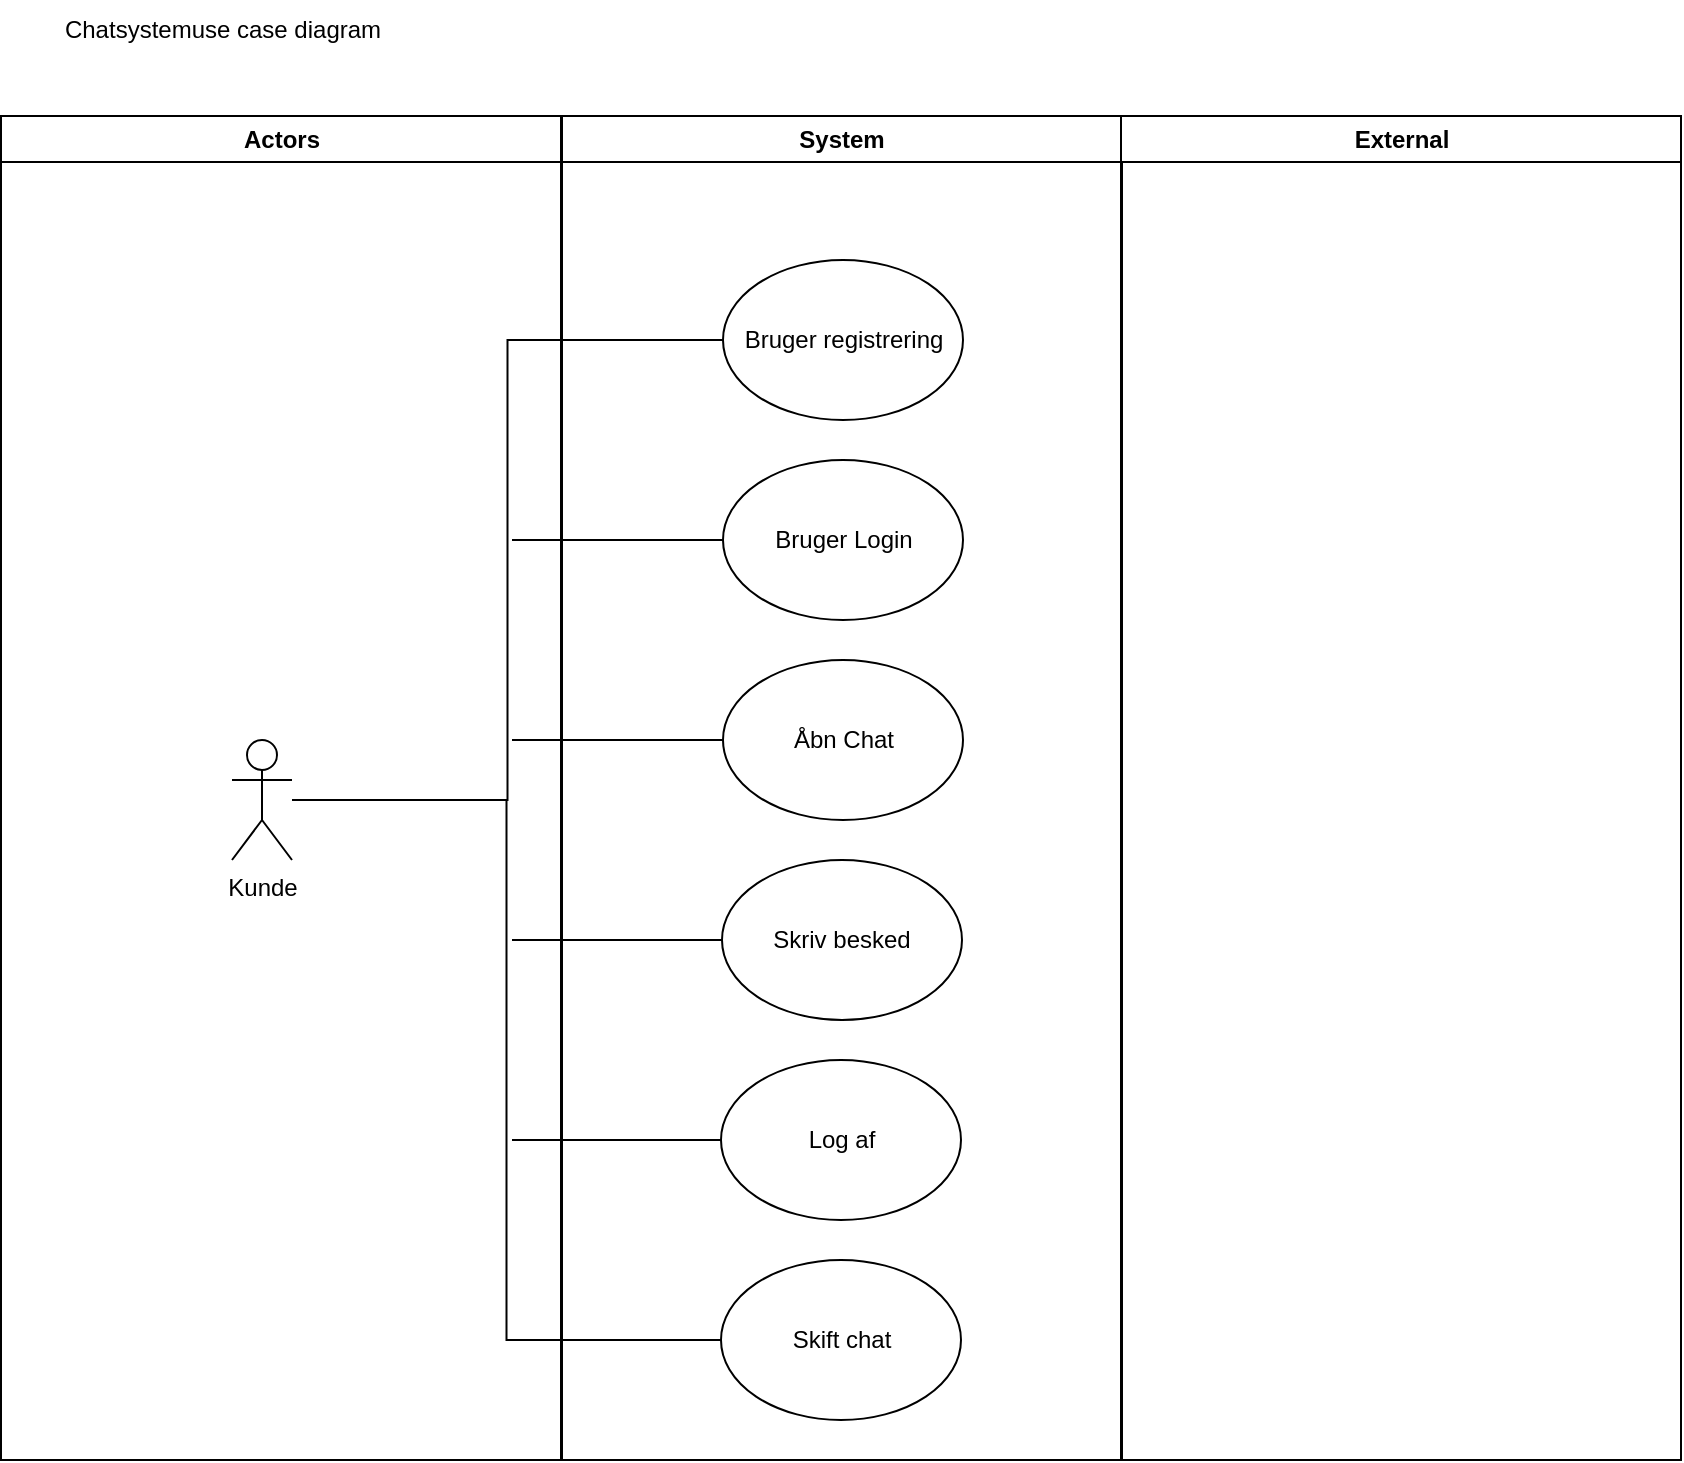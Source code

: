 <mxfile version="20.4.0" type="device"><diagram name="Page-1" id="e7e014a7-5840-1c2e-5031-d8a46d1fe8dd"><mxGraphModel dx="981" dy="494" grid="1" gridSize="10" guides="1" tooltips="1" connect="1" arrows="1" fold="1" page="1" pageScale="1" pageWidth="1169" pageHeight="826" background="none" math="0" shadow="0"><root><mxCell id="0"/><mxCell id="1" parent="0"/><mxCell id="2" value="Actors" style="swimlane;whiteSpace=wrap" parent="1" vertex="1"><mxGeometry x="164.5" y="128" width="280" height="672" as="geometry"/></mxCell><mxCell id="a1nUAU-ohPjCj3IdH5Zk-41" value="&lt;div&gt;Kunde&lt;/div&gt;" style="shape=umlActor;verticalLabelPosition=bottom;verticalAlign=top;html=1;outlineConnect=0;" vertex="1" parent="2"><mxGeometry x="115.5" y="312" width="30" height="60" as="geometry"/></mxCell><mxCell id="3" value="System" style="swimlane;whiteSpace=wrap" parent="1" vertex="1"><mxGeometry x="445" y="128" width="280" height="672" as="geometry"/></mxCell><mxCell id="a1nUAU-ohPjCj3IdH5Zk-44" value="Bruger registrering" style="ellipse;whiteSpace=wrap;html=1;" vertex="1" parent="3"><mxGeometry x="80.5" y="72" width="120" height="80" as="geometry"/></mxCell><mxCell id="a1nUAU-ohPjCj3IdH5Zk-45" value="Bruger Login" style="ellipse;whiteSpace=wrap;html=1;" vertex="1" parent="3"><mxGeometry x="80.5" y="172" width="120" height="80" as="geometry"/></mxCell><mxCell id="a1nUAU-ohPjCj3IdH5Zk-46" value="Åbn Chat" style="ellipse;whiteSpace=wrap;html=1;" vertex="1" parent="3"><mxGeometry x="80.5" y="272" width="120" height="80" as="geometry"/></mxCell><mxCell id="a1nUAU-ohPjCj3IdH5Zk-47" value="Skriv besked" style="ellipse;whiteSpace=wrap;html=1;" vertex="1" parent="3"><mxGeometry x="80" y="372" width="120" height="80" as="geometry"/></mxCell><mxCell id="a1nUAU-ohPjCj3IdH5Zk-48" value="Log af" style="ellipse;whiteSpace=wrap;html=1;" vertex="1" parent="3"><mxGeometry x="79.5" y="472" width="120" height="80" as="geometry"/></mxCell><mxCell id="a1nUAU-ohPjCj3IdH5Zk-49" value="Skift chat" style="ellipse;whiteSpace=wrap;html=1;" vertex="1" parent="3"><mxGeometry x="79.5" y="572" width="120" height="80" as="geometry"/></mxCell><mxCell id="4" value="External" style="swimlane;whiteSpace=wrap" parent="1" vertex="1"><mxGeometry x="724.5" y="128" width="280" height="672" as="geometry"/></mxCell><mxCell id="a1nUAU-ohPjCj3IdH5Zk-50" style="edgeStyle=orthogonalEdgeStyle;rounded=0;orthogonalLoop=1;jettySize=auto;html=1;entryX=0;entryY=0.5;entryDx=0;entryDy=0;startArrow=none;startFill=0;endArrow=none;endFill=0;" edge="1" parent="1" source="a1nUAU-ohPjCj3IdH5Zk-41" target="a1nUAU-ohPjCj3IdH5Zk-44"><mxGeometry relative="1" as="geometry"><mxPoint x="460" y="360" as="targetPoint"/></mxGeometry></mxCell><mxCell id="a1nUAU-ohPjCj3IdH5Zk-51" style="edgeStyle=orthogonalEdgeStyle;rounded=0;orthogonalLoop=1;jettySize=auto;html=1;startArrow=none;startFill=0;endArrow=none;endFill=0;" edge="1" parent="1" source="a1nUAU-ohPjCj3IdH5Zk-45"><mxGeometry relative="1" as="geometry"><mxPoint x="420" y="340" as="targetPoint"/></mxGeometry></mxCell><mxCell id="a1nUAU-ohPjCj3IdH5Zk-52" style="edgeStyle=orthogonalEdgeStyle;rounded=0;orthogonalLoop=1;jettySize=auto;html=1;startArrow=none;startFill=0;endArrow=none;endFill=0;" edge="1" parent="1" source="a1nUAU-ohPjCj3IdH5Zk-46"><mxGeometry relative="1" as="geometry"><mxPoint x="420" y="440" as="targetPoint"/></mxGeometry></mxCell><mxCell id="a1nUAU-ohPjCj3IdH5Zk-53" style="edgeStyle=orthogonalEdgeStyle;rounded=0;orthogonalLoop=1;jettySize=auto;html=1;entryX=0;entryY=0.5;entryDx=0;entryDy=0;startArrow=none;startFill=0;endArrow=none;endFill=0;" edge="1" parent="1" source="a1nUAU-ohPjCj3IdH5Zk-41" target="a1nUAU-ohPjCj3IdH5Zk-49"><mxGeometry relative="1" as="geometry"/></mxCell><mxCell id="a1nUAU-ohPjCj3IdH5Zk-54" style="edgeStyle=orthogonalEdgeStyle;rounded=0;orthogonalLoop=1;jettySize=auto;html=1;startArrow=none;startFill=0;endArrow=none;endFill=0;" edge="1" parent="1" source="a1nUAU-ohPjCj3IdH5Zk-48"><mxGeometry relative="1" as="geometry"><mxPoint x="420" y="640" as="targetPoint"/></mxGeometry></mxCell><mxCell id="a1nUAU-ohPjCj3IdH5Zk-55" style="edgeStyle=orthogonalEdgeStyle;rounded=0;orthogonalLoop=1;jettySize=auto;html=1;startArrow=none;startFill=0;endArrow=none;endFill=0;" edge="1" parent="1" source="a1nUAU-ohPjCj3IdH5Zk-47"><mxGeometry relative="1" as="geometry"><mxPoint x="420" y="540" as="targetPoint"/></mxGeometry></mxCell><mxCell id="a1nUAU-ohPjCj3IdH5Zk-56" value="Chatsystemuse case diagram" style="text;html=1;align=center;verticalAlign=middle;resizable=0;points=[];autosize=1;strokeColor=none;fillColor=none;" vertex="1" parent="1"><mxGeometry x="180" y="70" width="190" height="30" as="geometry"/></mxCell></root></mxGraphModel></diagram></mxfile>